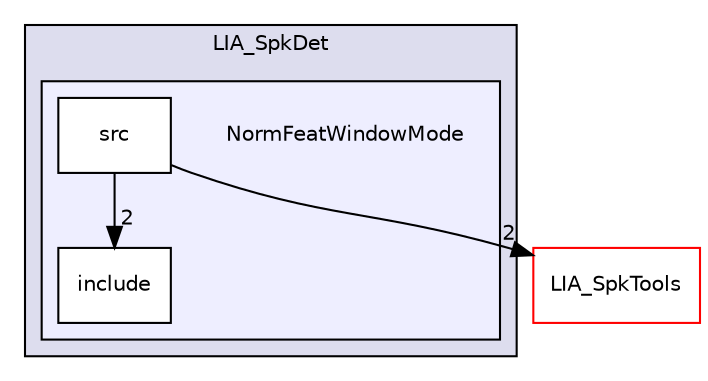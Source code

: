digraph "LIA_SpkDet/NormFeatWindowMode" {
  compound=true
  node [ fontsize="10", fontname="Helvetica"];
  edge [ labelfontsize="10", labelfontname="Helvetica"];
  subgraph clusterdir_3956374995d7175cff63206a008f608a {
    graph [ bgcolor="#ddddee", pencolor="black", label="LIA_SpkDet" fontname="Helvetica", fontsize="10", URL="dir_3956374995d7175cff63206a008f608a.html"]
  subgraph clusterdir_b4c5b830423f9373b3d3189ceb7c84df {
    graph [ bgcolor="#eeeeff", pencolor="black", label="" URL="dir_b4c5b830423f9373b3d3189ceb7c84df.html"];
    dir_b4c5b830423f9373b3d3189ceb7c84df [shape=plaintext label="NormFeatWindowMode"];
    dir_9b8cbcd8f637fc158777d6330f6f645b [shape=box label="include" color="black" fillcolor="white" style="filled" URL="dir_9b8cbcd8f637fc158777d6330f6f645b.html"];
    dir_55786362a00e0df28f3f89247d901d82 [shape=box label="src" color="black" fillcolor="white" style="filled" URL="dir_55786362a00e0df28f3f89247d901d82.html"];
  }
  }
  dir_7b9f40c7474acebf25e66f966c5b9c6a [shape=box label="LIA_SpkTools" fillcolor="white" style="filled" color="red" URL="dir_7b9f40c7474acebf25e66f966c5b9c6a.html"];
  dir_55786362a00e0df28f3f89247d901d82->dir_7b9f40c7474acebf25e66f966c5b9c6a [headlabel="2", labeldistance=1.5 headhref="dir_000078_000110.html"];
  dir_55786362a00e0df28f3f89247d901d82->dir_9b8cbcd8f637fc158777d6330f6f645b [headlabel="2", labeldistance=1.5 headhref="dir_000078_000077.html"];
}
